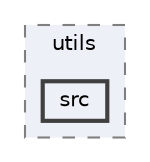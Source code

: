 digraph "/home/jam/Research/IRES-2025/dev/src/llm-scripts/testing/hypothesis-testing/hyp-env/lib/python3.12/site-packages/sklearn/utils/src"
{
 // LATEX_PDF_SIZE
  bgcolor="transparent";
  edge [fontname=Helvetica,fontsize=10,labelfontname=Helvetica,labelfontsize=10];
  node [fontname=Helvetica,fontsize=10,shape=box,height=0.2,width=0.4];
  compound=true
  subgraph clusterdir_469cc348d0e2d000bc3cb51768ece1fb {
    graph [ bgcolor="#edf0f7", pencolor="grey50", label="utils", fontname=Helvetica,fontsize=10 style="filled,dashed", URL="dir_469cc348d0e2d000bc3cb51768ece1fb.html",tooltip=""]
  dir_228c43cfb9b3b876b32c1372d3b1b865 [label="src", fillcolor="#edf0f7", color="grey25", style="filled,bold", URL="dir_228c43cfb9b3b876b32c1372d3b1b865.html",tooltip=""];
  }
}
